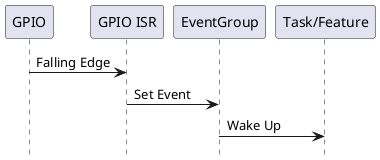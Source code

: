 @startuml
hide footbox

GPIO -> "GPIO ISR":Falling Edge
"GPIO ISR" -> EventGroup:Set Event
EventGroup -> "Task/Feature":Wake Up
@enduml




